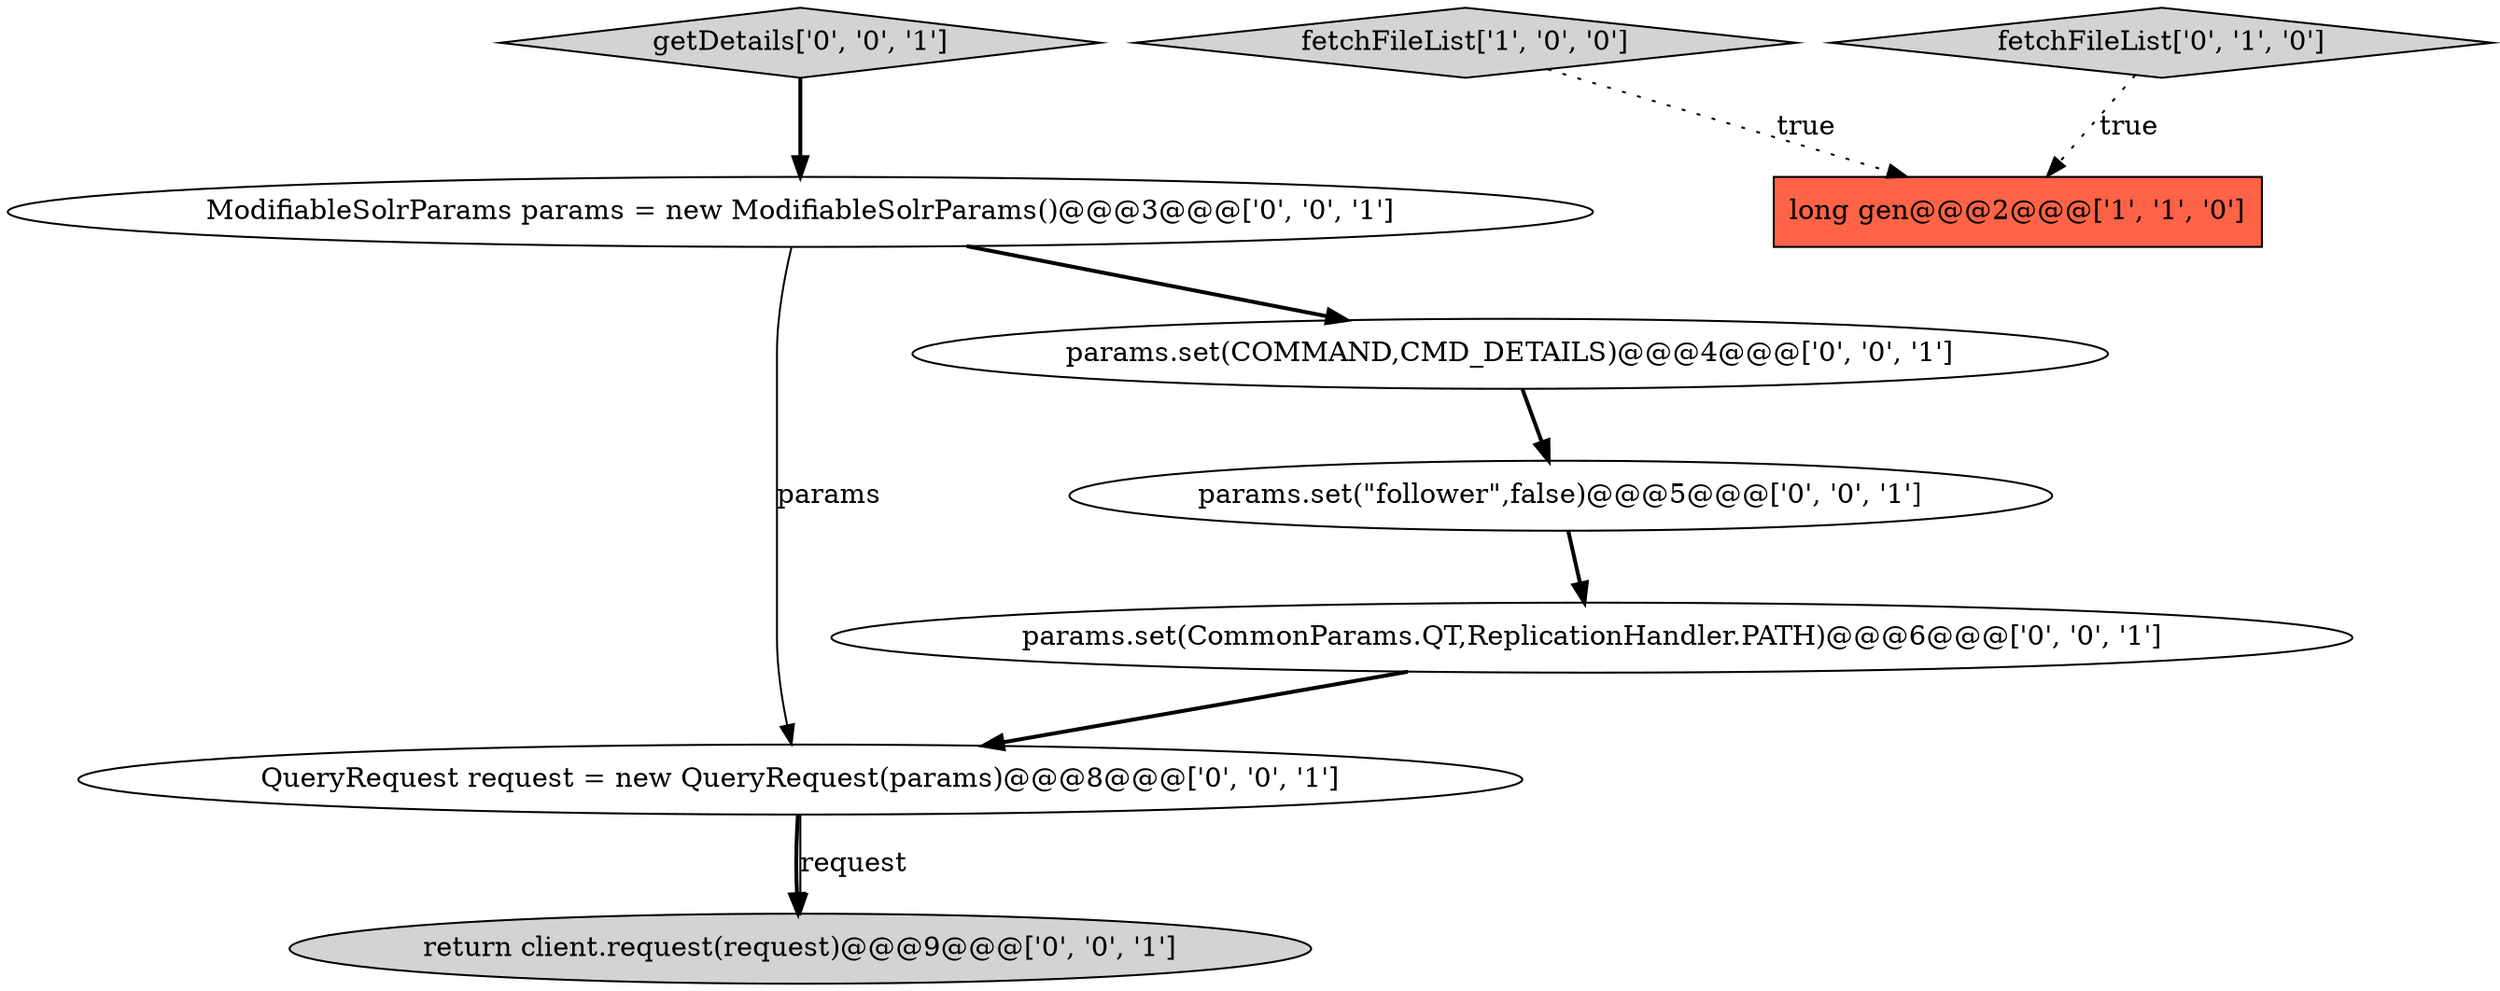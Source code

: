 digraph {
9 [style = filled, label = "getDetails['0', '0', '1']", fillcolor = lightgray, shape = diamond image = "AAA0AAABBB3BBB"];
4 [style = filled, label = "QueryRequest request = new QueryRequest(params)@@@8@@@['0', '0', '1']", fillcolor = white, shape = ellipse image = "AAA0AAABBB3BBB"];
0 [style = filled, label = "fetchFileList['1', '0', '0']", fillcolor = lightgray, shape = diamond image = "AAA0AAABBB1BBB"];
5 [style = filled, label = "return client.request(request)@@@9@@@['0', '0', '1']", fillcolor = lightgray, shape = ellipse image = "AAA0AAABBB3BBB"];
3 [style = filled, label = "params.set(\"follower\",false)@@@5@@@['0', '0', '1']", fillcolor = white, shape = ellipse image = "AAA0AAABBB3BBB"];
2 [style = filled, label = "fetchFileList['0', '1', '0']", fillcolor = lightgray, shape = diamond image = "AAA0AAABBB2BBB"];
8 [style = filled, label = "ModifiableSolrParams params = new ModifiableSolrParams()@@@3@@@['0', '0', '1']", fillcolor = white, shape = ellipse image = "AAA0AAABBB3BBB"];
1 [style = filled, label = "long gen@@@2@@@['1', '1', '0']", fillcolor = tomato, shape = box image = "AAA0AAABBB1BBB"];
7 [style = filled, label = "params.set(CommonParams.QT,ReplicationHandler.PATH)@@@6@@@['0', '0', '1']", fillcolor = white, shape = ellipse image = "AAA0AAABBB3BBB"];
6 [style = filled, label = "params.set(COMMAND,CMD_DETAILS)@@@4@@@['0', '0', '1']", fillcolor = white, shape = ellipse image = "AAA0AAABBB3BBB"];
4->5 [style = bold, label=""];
2->1 [style = dotted, label="true"];
4->5 [style = solid, label="request"];
0->1 [style = dotted, label="true"];
9->8 [style = bold, label=""];
8->6 [style = bold, label=""];
7->4 [style = bold, label=""];
3->7 [style = bold, label=""];
6->3 [style = bold, label=""];
8->4 [style = solid, label="params"];
}
